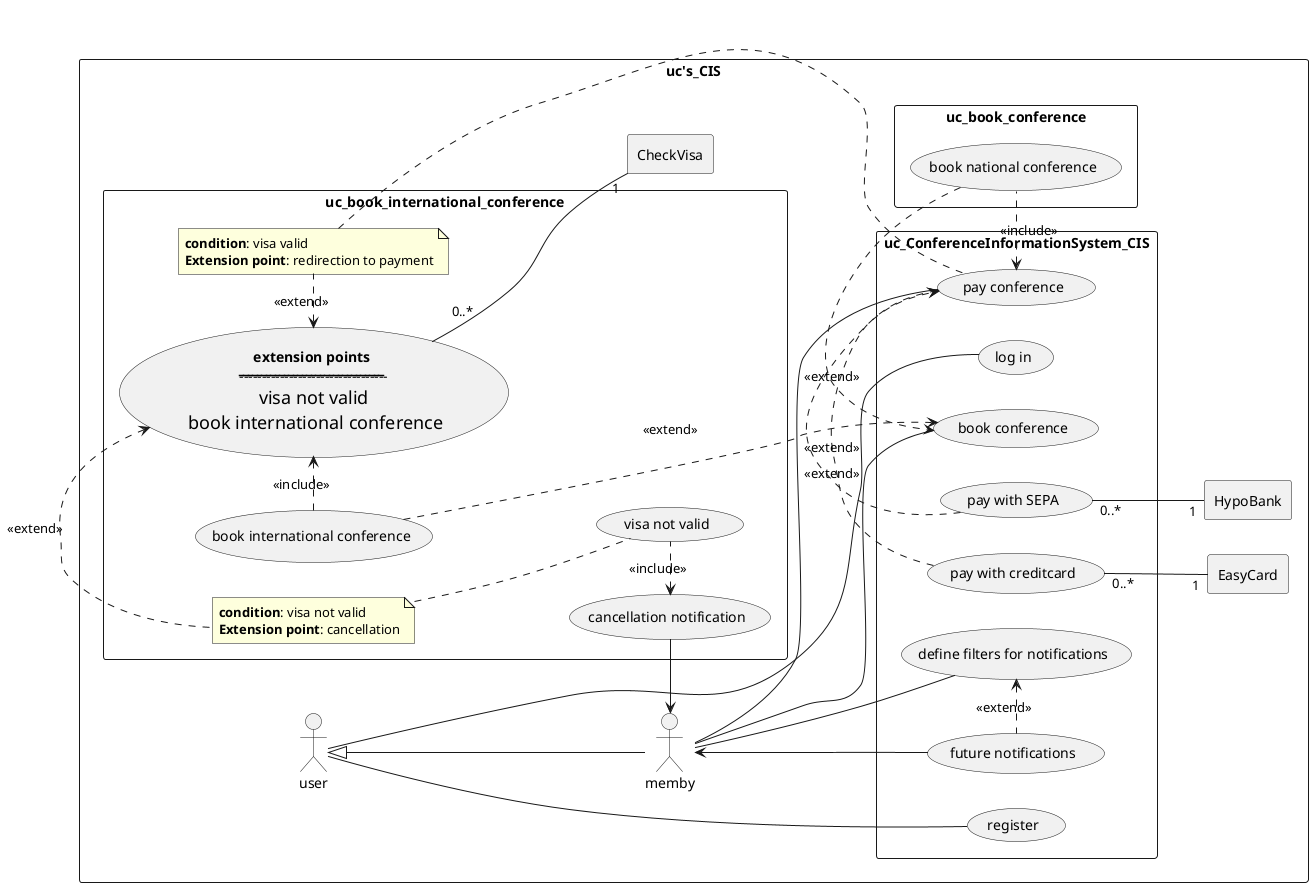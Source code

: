     @startuml

    left to right direction
    skinparam packageStyle rectangle

    package uc's_CIS {
        agent EasyCard as EC
        agent HypoBank as HB
        agent CheckVisa as CV
        actor user
        actor memby
        user <|-- memby

        rectangle uc_ConferenceInformationSystem_CIS {
            (define filters for notifications) as (filters)
            (future notifications) as (funo)
            (pay with creditcard) as (payCC)
            (pay with SEPA) as (payS)
            (pay conference) as (pc)
            (book conference) as (bc)

            user -- (register)
            user -- (log in)
            memby -- (bc)
            memby -- (pc)
            memby -- (filters)
            (filters) <. (funo) : <<extend>>
            (payCC) "0..*" -- "1" EC
            (payS) "0..*" -- "1" HB
            (payCC) .> (pc) : <<extend>>
            (payS) .> (pc) : <<extend>>
            (funo) -> memby
        }


        left to right direction
        skinparam packageStyle rectangle
        rectangle uc_book_conference {
            (book national conference) as (bnc)
            (bnc)  .> (bc) : <<extend>>
            (pc) <. (bnc) : <<include>>
        }


        left to right direction
        skinparam packageStyle rectangle
        rectangle uc_book_international_conference {
            (cancellation notification) as (cn)
            (book international conference) as (bic)
            (visa not valid) as (vnv)
            (**extension points** \n ----------------------------------------------------------------------------------------------------------------------------------------------------------------- \n <size:18>visa not valid</size> \n <size:18>book international conference</size>) as (ep_bic)
            note "**condition**: visa not valid \n**Extension point**: cancellation" as n1
            note "**condition**: visa valid \n**Extension point**: redirection to payment" as n2
            (cn) -> memby
            (ep_bic) "0..*" -- "1" CV
            (cn) <. (vnv) : <<include>>
            (bic) .> (bc) : <<extend>>
            (bic) .> (ep_bic) : <<include>>
            (ep_bic) <. n1 : <<extend>>
            n1 .. (vnv)
            (ep_bic) <. n2 : <<extend>>
            n2 .. (pc)
        }
    }

    @enduml
